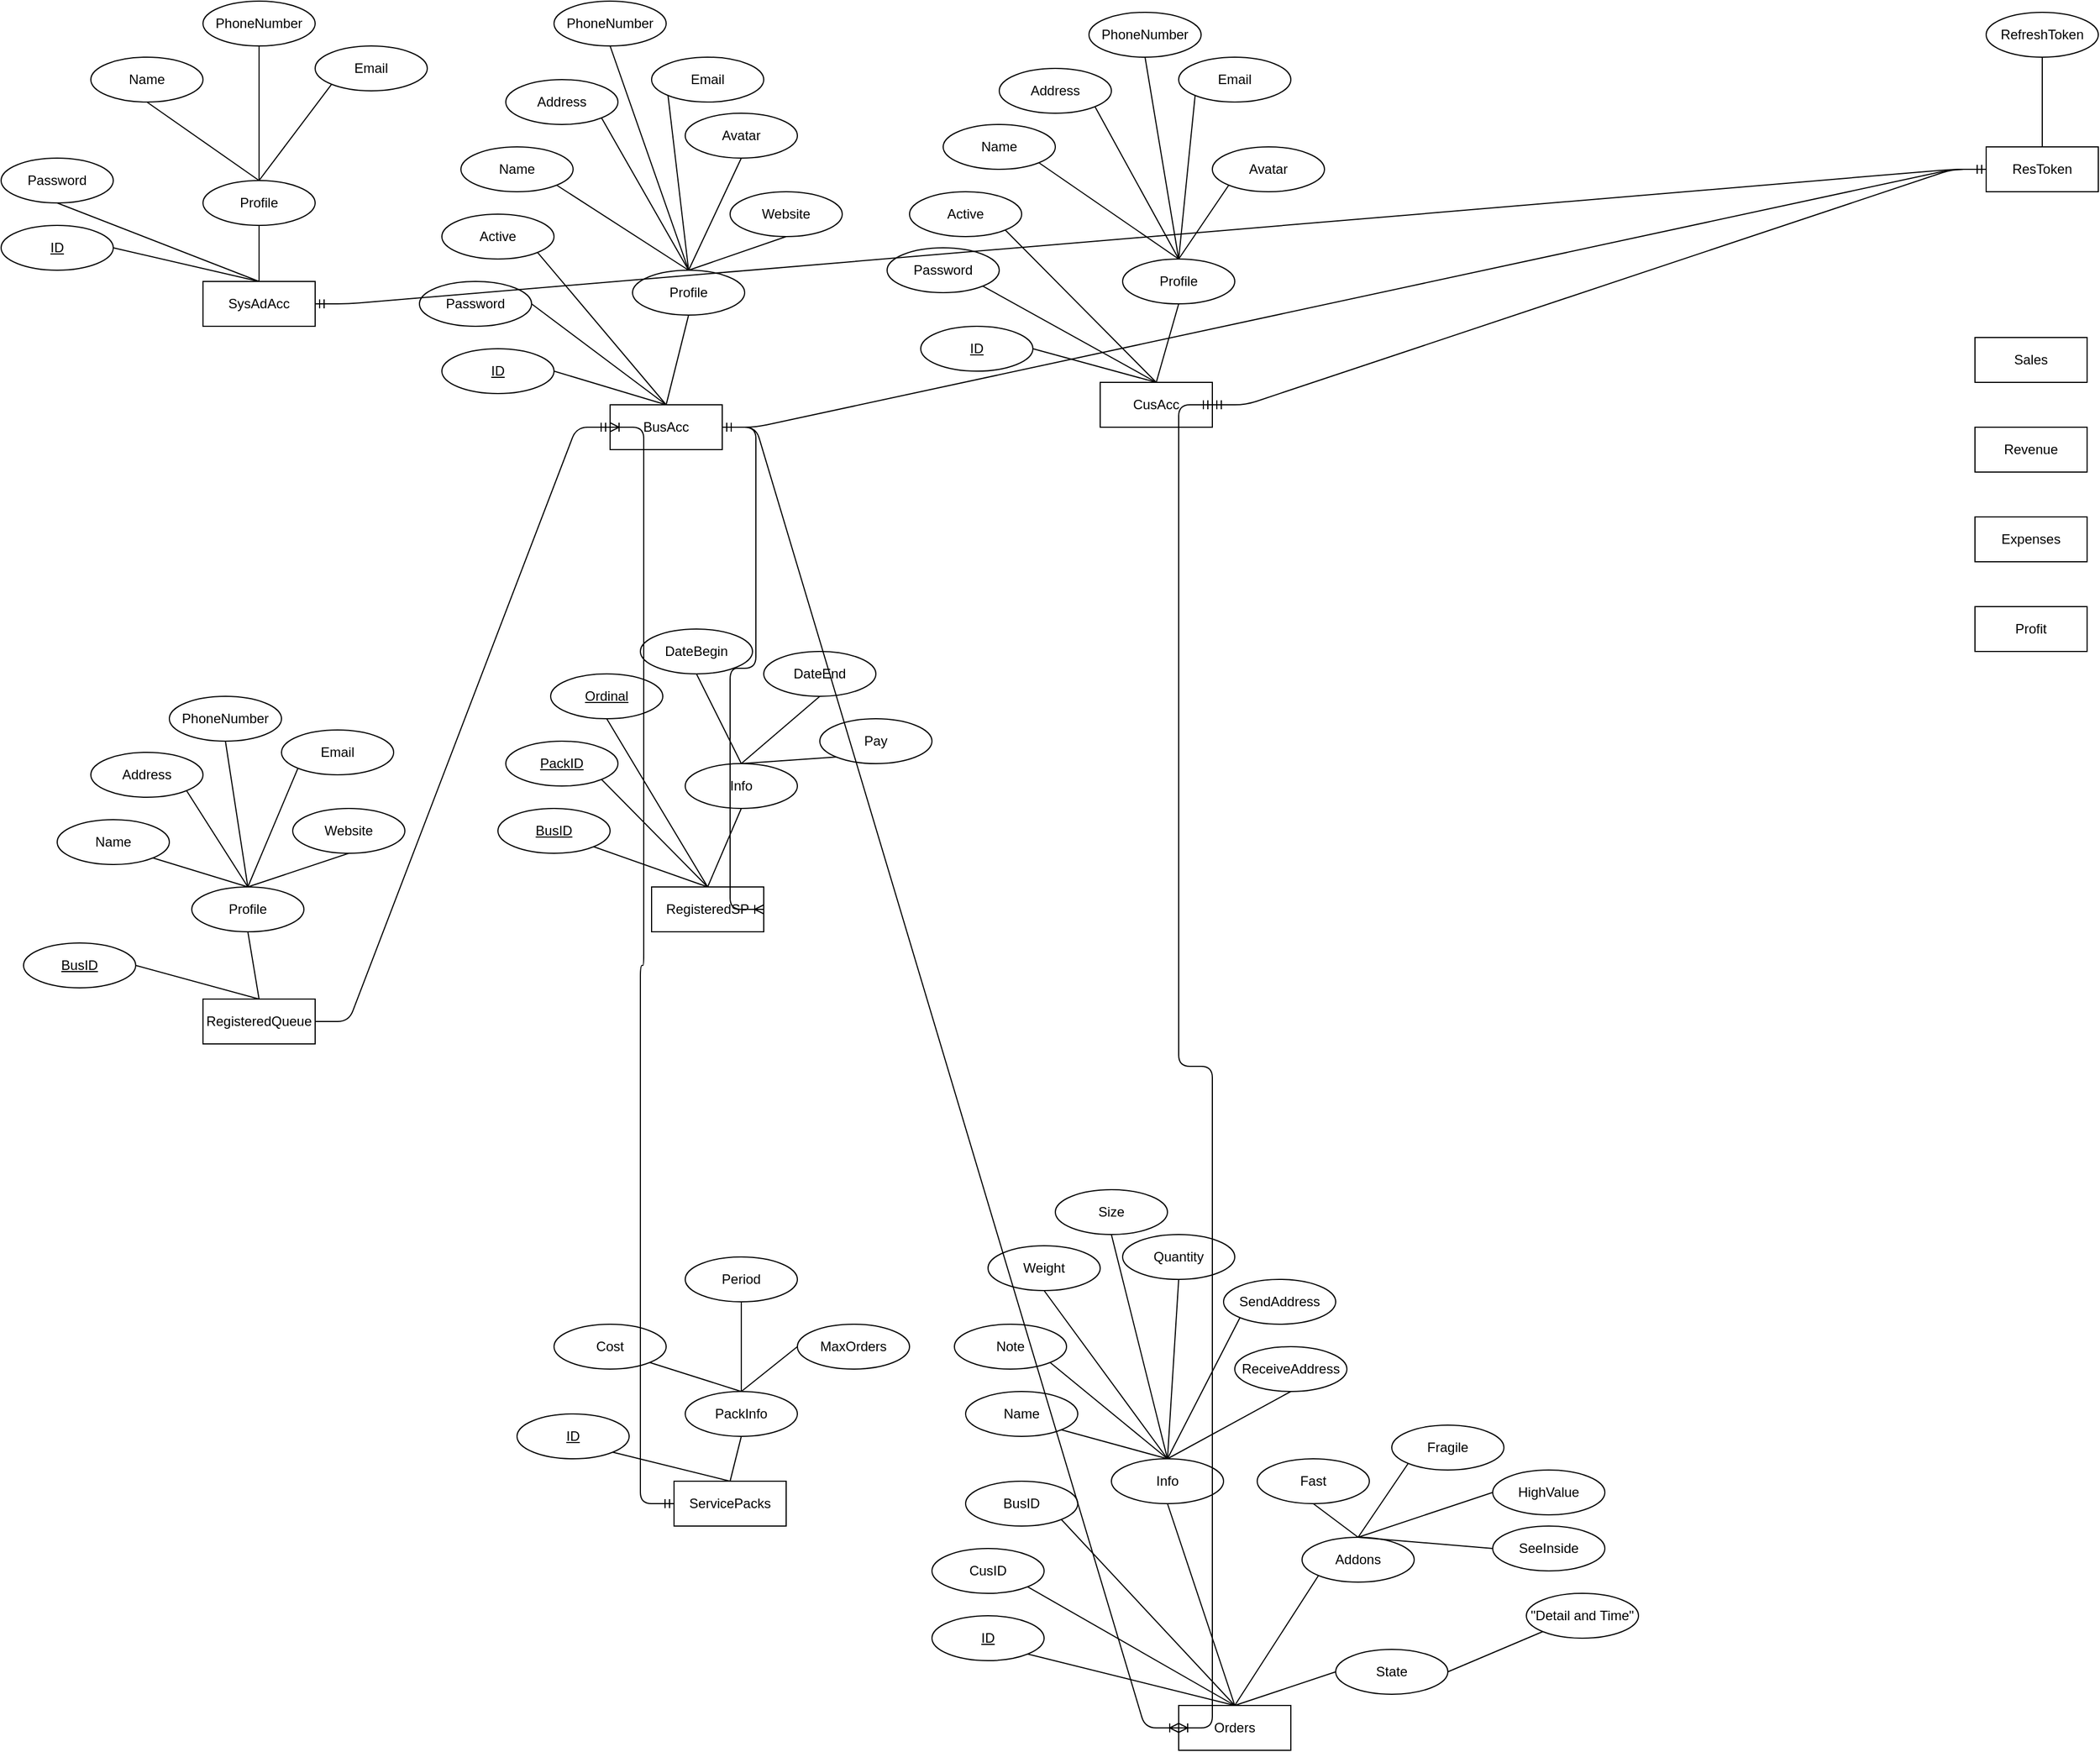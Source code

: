 <mxfile version="14.5.3" type="github">
  <diagram id="R2lEEEUBdFMjLlhIrx00" name="Page-1">
    <mxGraphModel dx="868" dy="462" grid="1" gridSize="10" guides="1" tooltips="1" connect="1" arrows="1" fold="1" page="1" pageScale="1" pageWidth="1920" pageHeight="1200" background="none" math="0" shadow="0" extFonts="Permanent Marker^https://fonts.googleapis.com/css?family=Permanent+Marker">
      <root>
        <mxCell id="0" />
        <mxCell id="1" parent="0" />
        <mxCell id="k6KYrHeAKpyfFp28Gv0Z-1" value="SysAdAcc" style="whiteSpace=wrap;html=1;align=center;" vertex="1" parent="1">
          <mxGeometry x="190" y="260" width="100" height="40" as="geometry" />
        </mxCell>
        <mxCell id="k6KYrHeAKpyfFp28Gv0Z-2" value="CusAcc" style="whiteSpace=wrap;html=1;align=center;" vertex="1" parent="1">
          <mxGeometry x="990" y="350" width="100" height="40" as="geometry" />
        </mxCell>
        <mxCell id="k6KYrHeAKpyfFp28Gv0Z-3" value="BusAcc" style="whiteSpace=wrap;html=1;align=center;" vertex="1" parent="1">
          <mxGeometry x="553" y="370" width="100" height="40" as="geometry" />
        </mxCell>
        <mxCell id="k6KYrHeAKpyfFp28Gv0Z-4" value="ResToken" style="whiteSpace=wrap;html=1;align=center;" vertex="1" parent="1">
          <mxGeometry x="1780" y="140" width="100" height="40" as="geometry" />
        </mxCell>
        <mxCell id="k6KYrHeAKpyfFp28Gv0Z-11" value="RegisteredQueue" style="whiteSpace=wrap;html=1;align=center;" vertex="1" parent="1">
          <mxGeometry x="190" y="900" width="100" height="40" as="geometry" />
        </mxCell>
        <mxCell id="k6KYrHeAKpyfFp28Gv0Z-12" value="ServicePacks" style="whiteSpace=wrap;html=1;align=center;" vertex="1" parent="1">
          <mxGeometry x="610" y="1330" width="100" height="40" as="geometry" />
        </mxCell>
        <mxCell id="k6KYrHeAKpyfFp28Gv0Z-13" value="Orders" style="whiteSpace=wrap;html=1;align=center;" vertex="1" parent="1">
          <mxGeometry x="1060" y="1530" width="100" height="40" as="geometry" />
        </mxCell>
        <mxCell id="k6KYrHeAKpyfFp28Gv0Z-14" value="RegisteredSP" style="whiteSpace=wrap;html=1;align=center;" vertex="1" parent="1">
          <mxGeometry x="590" y="800" width="100" height="40" as="geometry" />
        </mxCell>
        <mxCell id="k6KYrHeAKpyfFp28Gv0Z-15" value="Revenue" style="whiteSpace=wrap;html=1;align=center;" vertex="1" parent="1">
          <mxGeometry x="1770" y="390" width="100" height="40" as="geometry" />
        </mxCell>
        <mxCell id="k6KYrHeAKpyfFp28Gv0Z-16" value="Sales" style="whiteSpace=wrap;html=1;align=center;" vertex="1" parent="1">
          <mxGeometry x="1770" y="310" width="100" height="40" as="geometry" />
        </mxCell>
        <mxCell id="k6KYrHeAKpyfFp28Gv0Z-17" value="Expenses" style="whiteSpace=wrap;html=1;align=center;" vertex="1" parent="1">
          <mxGeometry x="1770" y="470" width="100" height="40" as="geometry" />
        </mxCell>
        <mxCell id="k6KYrHeAKpyfFp28Gv0Z-18" value="Profit" style="whiteSpace=wrap;html=1;align=center;" vertex="1" parent="1">
          <mxGeometry x="1770" y="550" width="100" height="40" as="geometry" />
        </mxCell>
        <mxCell id="k6KYrHeAKpyfFp28Gv0Z-19" value="Password" style="ellipse;whiteSpace=wrap;html=1;align=center;" vertex="1" parent="1">
          <mxGeometry x="10" y="150" width="100" height="40" as="geometry" />
        </mxCell>
        <mxCell id="k6KYrHeAKpyfFp28Gv0Z-21" value="" style="endArrow=none;html=1;rounded=0;exitX=0.5;exitY=1;exitDx=0;exitDy=0;entryX=0.5;entryY=0;entryDx=0;entryDy=0;" edge="1" parent="1" source="k6KYrHeAKpyfFp28Gv0Z-19" target="k6KYrHeAKpyfFp28Gv0Z-1">
          <mxGeometry relative="1" as="geometry">
            <mxPoint x="190" y="190" as="sourcePoint" />
            <mxPoint x="350" y="190" as="targetPoint" />
          </mxGeometry>
        </mxCell>
        <mxCell id="k6KYrHeAKpyfFp28Gv0Z-22" value="Profile" style="ellipse;whiteSpace=wrap;html=1;align=center;" vertex="1" parent="1">
          <mxGeometry x="190" y="170" width="100" height="40" as="geometry" />
        </mxCell>
        <mxCell id="k6KYrHeAKpyfFp28Gv0Z-23" value="ID" style="ellipse;whiteSpace=wrap;html=1;align=center;fontStyle=4;" vertex="1" parent="1">
          <mxGeometry x="10" y="210" width="100" height="40" as="geometry" />
        </mxCell>
        <mxCell id="k6KYrHeAKpyfFp28Gv0Z-24" value="" style="endArrow=none;html=1;rounded=0;exitX=1;exitY=0.5;exitDx=0;exitDy=0;entryX=0.5;entryY=0;entryDx=0;entryDy=0;" edge="1" parent="1" source="k6KYrHeAKpyfFp28Gv0Z-23" target="k6KYrHeAKpyfFp28Gv0Z-1">
          <mxGeometry relative="1" as="geometry">
            <mxPoint x="370" y="290" as="sourcePoint" />
            <mxPoint x="530" y="290" as="targetPoint" />
          </mxGeometry>
        </mxCell>
        <mxCell id="k6KYrHeAKpyfFp28Gv0Z-25" value="" style="endArrow=none;html=1;rounded=0;exitX=0.5;exitY=1;exitDx=0;exitDy=0;entryX=0.5;entryY=0;entryDx=0;entryDy=0;" edge="1" parent="1" source="k6KYrHeAKpyfFp28Gv0Z-22" target="k6KYrHeAKpyfFp28Gv0Z-1">
          <mxGeometry relative="1" as="geometry">
            <mxPoint x="370" y="290" as="sourcePoint" />
            <mxPoint x="530" y="290" as="targetPoint" />
          </mxGeometry>
        </mxCell>
        <mxCell id="k6KYrHeAKpyfFp28Gv0Z-26" value="Name" style="ellipse;whiteSpace=wrap;html=1;align=center;" vertex="1" parent="1">
          <mxGeometry x="90" y="60" width="100" height="40" as="geometry" />
        </mxCell>
        <mxCell id="k6KYrHeAKpyfFp28Gv0Z-34" value="PhoneNumber" style="ellipse;whiteSpace=wrap;html=1;align=center;" vertex="1" parent="1">
          <mxGeometry x="190" y="10" width="100" height="40" as="geometry" />
        </mxCell>
        <mxCell id="k6KYrHeAKpyfFp28Gv0Z-35" value="Email" style="ellipse;whiteSpace=wrap;html=1;align=center;" vertex="1" parent="1">
          <mxGeometry x="290" y="50" width="100" height="40" as="geometry" />
        </mxCell>
        <mxCell id="k6KYrHeAKpyfFp28Gv0Z-37" value="" style="endArrow=none;html=1;rounded=0;exitX=0.5;exitY=1;exitDx=0;exitDy=0;entryX=0.5;entryY=0;entryDx=0;entryDy=0;" edge="1" parent="1" source="k6KYrHeAKpyfFp28Gv0Z-26" target="k6KYrHeAKpyfFp28Gv0Z-22">
          <mxGeometry relative="1" as="geometry">
            <mxPoint x="370" y="30" as="sourcePoint" />
            <mxPoint x="530" y="30" as="targetPoint" />
          </mxGeometry>
        </mxCell>
        <mxCell id="k6KYrHeAKpyfFp28Gv0Z-39" value="" style="endArrow=none;html=1;rounded=0;exitX=0.5;exitY=1;exitDx=0;exitDy=0;entryX=0.5;entryY=0;entryDx=0;entryDy=0;" edge="1" parent="1" source="k6KYrHeAKpyfFp28Gv0Z-34" target="k6KYrHeAKpyfFp28Gv0Z-22">
          <mxGeometry relative="1" as="geometry">
            <mxPoint x="370" y="30" as="sourcePoint" />
            <mxPoint x="530" y="30" as="targetPoint" />
          </mxGeometry>
        </mxCell>
        <mxCell id="k6KYrHeAKpyfFp28Gv0Z-40" value="" style="endArrow=none;html=1;rounded=0;exitX=0;exitY=1;exitDx=0;exitDy=0;entryX=0.5;entryY=0;entryDx=0;entryDy=0;" edge="1" parent="1" source="k6KYrHeAKpyfFp28Gv0Z-35" target="k6KYrHeAKpyfFp28Gv0Z-22">
          <mxGeometry relative="1" as="geometry">
            <mxPoint x="370" y="30" as="sourcePoint" />
            <mxPoint x="530" y="30" as="targetPoint" />
          </mxGeometry>
        </mxCell>
        <mxCell id="k6KYrHeAKpyfFp28Gv0Z-44" value="Password" style="ellipse;whiteSpace=wrap;html=1;align=center;" vertex="1" parent="1">
          <mxGeometry x="383" y="260" width="100" height="40" as="geometry" />
        </mxCell>
        <mxCell id="k6KYrHeAKpyfFp28Gv0Z-45" value="ID" style="ellipse;whiteSpace=wrap;html=1;align=center;fontStyle=4;" vertex="1" parent="1">
          <mxGeometry x="403" y="320" width="100" height="40" as="geometry" />
        </mxCell>
        <mxCell id="k6KYrHeAKpyfFp28Gv0Z-46" value="Active" style="ellipse;whiteSpace=wrap;html=1;align=center;" vertex="1" parent="1">
          <mxGeometry x="403" y="200" width="100" height="40" as="geometry" />
        </mxCell>
        <mxCell id="k6KYrHeAKpyfFp28Gv0Z-47" value="Profile" style="ellipse;whiteSpace=wrap;html=1;align=center;" vertex="1" parent="1">
          <mxGeometry x="573" y="250" width="100" height="40" as="geometry" />
        </mxCell>
        <mxCell id="k6KYrHeAKpyfFp28Gv0Z-48" value="" style="endArrow=none;html=1;rounded=0;exitX=1;exitY=0.5;exitDx=0;exitDy=0;entryX=0.5;entryY=0;entryDx=0;entryDy=0;" edge="1" parent="1" source="k6KYrHeAKpyfFp28Gv0Z-45" target="k6KYrHeAKpyfFp28Gv0Z-3">
          <mxGeometry relative="1" as="geometry">
            <mxPoint x="413" y="240" as="sourcePoint" />
            <mxPoint x="573" y="240" as="targetPoint" />
          </mxGeometry>
        </mxCell>
        <mxCell id="k6KYrHeAKpyfFp28Gv0Z-49" value="" style="endArrow=none;html=1;rounded=0;exitX=1;exitY=0.5;exitDx=0;exitDy=0;entryX=0.5;entryY=0;entryDx=0;entryDy=0;" edge="1" parent="1" source="k6KYrHeAKpyfFp28Gv0Z-44" target="k6KYrHeAKpyfFp28Gv0Z-3">
          <mxGeometry relative="1" as="geometry">
            <mxPoint x="413" y="240" as="sourcePoint" />
            <mxPoint x="573" y="240" as="targetPoint" />
          </mxGeometry>
        </mxCell>
        <mxCell id="k6KYrHeAKpyfFp28Gv0Z-50" value="" style="endArrow=none;html=1;rounded=0;exitX=1;exitY=1;exitDx=0;exitDy=0;entryX=0.5;entryY=0;entryDx=0;entryDy=0;" edge="1" parent="1" source="k6KYrHeAKpyfFp28Gv0Z-46" target="k6KYrHeAKpyfFp28Gv0Z-3">
          <mxGeometry relative="1" as="geometry">
            <mxPoint x="413" y="240" as="sourcePoint" />
            <mxPoint x="573" y="240" as="targetPoint" />
          </mxGeometry>
        </mxCell>
        <mxCell id="k6KYrHeAKpyfFp28Gv0Z-51" value="" style="endArrow=none;html=1;rounded=0;entryX=0.5;entryY=1;entryDx=0;entryDy=0;exitX=0.5;exitY=0;exitDx=0;exitDy=0;" edge="1" parent="1" source="k6KYrHeAKpyfFp28Gv0Z-3" target="k6KYrHeAKpyfFp28Gv0Z-47">
          <mxGeometry relative="1" as="geometry">
            <mxPoint x="413" y="240" as="sourcePoint" />
            <mxPoint x="573" y="240" as="targetPoint" />
          </mxGeometry>
        </mxCell>
        <mxCell id="k6KYrHeAKpyfFp28Gv0Z-52" value="Name" style="ellipse;whiteSpace=wrap;html=1;align=center;" vertex="1" parent="1">
          <mxGeometry x="420" y="140" width="100" height="40" as="geometry" />
        </mxCell>
        <mxCell id="k6KYrHeAKpyfFp28Gv0Z-54" value="Address" style="ellipse;whiteSpace=wrap;html=1;align=center;" vertex="1" parent="1">
          <mxGeometry x="460" y="80" width="100" height="40" as="geometry" />
        </mxCell>
        <mxCell id="k6KYrHeAKpyfFp28Gv0Z-55" value="PhoneNumber" style="ellipse;whiteSpace=wrap;html=1;align=center;" vertex="1" parent="1">
          <mxGeometry x="503" y="10" width="100" height="40" as="geometry" />
        </mxCell>
        <mxCell id="k6KYrHeAKpyfFp28Gv0Z-56" value="Email" style="ellipse;whiteSpace=wrap;html=1;align=center;" vertex="1" parent="1">
          <mxGeometry x="590" y="60" width="100" height="40" as="geometry" />
        </mxCell>
        <mxCell id="k6KYrHeAKpyfFp28Gv0Z-57" value="Avatar" style="ellipse;whiteSpace=wrap;html=1;align=center;" vertex="1" parent="1">
          <mxGeometry x="620" y="110" width="100" height="40" as="geometry" />
        </mxCell>
        <mxCell id="k6KYrHeAKpyfFp28Gv0Z-58" value="" style="endArrow=none;html=1;rounded=0;exitX=1;exitY=1;exitDx=0;exitDy=0;entryX=0.5;entryY=0;entryDx=0;entryDy=0;" edge="1" parent="1" source="k6KYrHeAKpyfFp28Gv0Z-52" target="k6KYrHeAKpyfFp28Gv0Z-47">
          <mxGeometry relative="1" as="geometry">
            <mxPoint x="363" y="190" as="sourcePoint" />
            <mxPoint x="523" y="190" as="targetPoint" />
          </mxGeometry>
        </mxCell>
        <mxCell id="k6KYrHeAKpyfFp28Gv0Z-59" value="" style="endArrow=none;html=1;rounded=0;entryX=1;entryY=1;entryDx=0;entryDy=0;exitX=0.5;exitY=0;exitDx=0;exitDy=0;" edge="1" parent="1" source="k6KYrHeAKpyfFp28Gv0Z-47" target="k6KYrHeAKpyfFp28Gv0Z-54">
          <mxGeometry relative="1" as="geometry">
            <mxPoint x="363" y="190" as="sourcePoint" />
            <mxPoint x="523" y="190" as="targetPoint" />
          </mxGeometry>
        </mxCell>
        <mxCell id="k6KYrHeAKpyfFp28Gv0Z-60" value="" style="endArrow=none;html=1;rounded=0;exitX=0.5;exitY=1;exitDx=0;exitDy=0;entryX=0.5;entryY=0;entryDx=0;entryDy=0;" edge="1" parent="1" source="k6KYrHeAKpyfFp28Gv0Z-55" target="k6KYrHeAKpyfFp28Gv0Z-47">
          <mxGeometry relative="1" as="geometry">
            <mxPoint x="363" y="190" as="sourcePoint" />
            <mxPoint x="523" y="190" as="targetPoint" />
          </mxGeometry>
        </mxCell>
        <mxCell id="k6KYrHeAKpyfFp28Gv0Z-61" value="" style="endArrow=none;html=1;rounded=0;exitX=0;exitY=1;exitDx=0;exitDy=0;entryX=0.5;entryY=0;entryDx=0;entryDy=0;" edge="1" parent="1" source="k6KYrHeAKpyfFp28Gv0Z-56" target="k6KYrHeAKpyfFp28Gv0Z-47">
          <mxGeometry relative="1" as="geometry">
            <mxPoint x="363" y="190" as="sourcePoint" />
            <mxPoint x="523" y="190" as="targetPoint" />
          </mxGeometry>
        </mxCell>
        <mxCell id="k6KYrHeAKpyfFp28Gv0Z-62" value="" style="endArrow=none;html=1;rounded=0;entryX=0.5;entryY=1;entryDx=0;entryDy=0;exitX=0.5;exitY=0;exitDx=0;exitDy=0;" edge="1" parent="1" source="k6KYrHeAKpyfFp28Gv0Z-47" target="k6KYrHeAKpyfFp28Gv0Z-57">
          <mxGeometry relative="1" as="geometry">
            <mxPoint x="363" y="190" as="sourcePoint" />
            <mxPoint x="523" y="190" as="targetPoint" />
          </mxGeometry>
        </mxCell>
        <mxCell id="k6KYrHeAKpyfFp28Gv0Z-63" value="Password" style="ellipse;whiteSpace=wrap;html=1;align=center;" vertex="1" parent="1">
          <mxGeometry x="800" y="230" width="100" height="40" as="geometry" />
        </mxCell>
        <mxCell id="k6KYrHeAKpyfFp28Gv0Z-64" value="ID" style="ellipse;whiteSpace=wrap;html=1;align=center;fontStyle=4;" vertex="1" parent="1">
          <mxGeometry x="830" y="300" width="100" height="40" as="geometry" />
        </mxCell>
        <mxCell id="k6KYrHeAKpyfFp28Gv0Z-65" value="" style="endArrow=none;html=1;rounded=0;exitX=1;exitY=0.5;exitDx=0;exitDy=0;entryX=0.5;entryY=0;entryDx=0;entryDy=0;" edge="1" parent="1" source="k6KYrHeAKpyfFp28Gv0Z-64" target="k6KYrHeAKpyfFp28Gv0Z-2">
          <mxGeometry relative="1" as="geometry">
            <mxPoint x="820" y="180" as="sourcePoint" />
            <mxPoint x="980" y="180" as="targetPoint" />
          </mxGeometry>
        </mxCell>
        <mxCell id="k6KYrHeAKpyfFp28Gv0Z-66" value="" style="endArrow=none;html=1;rounded=0;exitX=1;exitY=1;exitDx=0;exitDy=0;entryX=0.5;entryY=0;entryDx=0;entryDy=0;" edge="1" parent="1" source="k6KYrHeAKpyfFp28Gv0Z-63" target="k6KYrHeAKpyfFp28Gv0Z-2">
          <mxGeometry relative="1" as="geometry">
            <mxPoint x="820" y="180" as="sourcePoint" />
            <mxPoint x="1010" y="220" as="targetPoint" />
          </mxGeometry>
        </mxCell>
        <mxCell id="k6KYrHeAKpyfFp28Gv0Z-67" value="Active" style="ellipse;whiteSpace=wrap;html=1;align=center;" vertex="1" parent="1">
          <mxGeometry x="820" y="180" width="100" height="40" as="geometry" />
        </mxCell>
        <mxCell id="k6KYrHeAKpyfFp28Gv0Z-68" value="Profile" style="ellipse;whiteSpace=wrap;html=1;align=center;" vertex="1" parent="1">
          <mxGeometry x="1010" y="240" width="100" height="40" as="geometry" />
        </mxCell>
        <mxCell id="k6KYrHeAKpyfFp28Gv0Z-69" value="" style="endArrow=none;html=1;rounded=0;entryX=0.5;entryY=1;entryDx=0;entryDy=0;exitX=0.5;exitY=0;exitDx=0;exitDy=0;" edge="1" parent="1" source="k6KYrHeAKpyfFp28Gv0Z-2" target="k6KYrHeAKpyfFp28Gv0Z-68">
          <mxGeometry relative="1" as="geometry">
            <mxPoint x="820" y="180" as="sourcePoint" />
            <mxPoint x="980" y="180" as="targetPoint" />
          </mxGeometry>
        </mxCell>
        <mxCell id="k6KYrHeAKpyfFp28Gv0Z-70" value="Name" style="ellipse;whiteSpace=wrap;html=1;align=center;" vertex="1" parent="1">
          <mxGeometry x="850" y="120" width="100" height="40" as="geometry" />
        </mxCell>
        <mxCell id="k6KYrHeAKpyfFp28Gv0Z-71" value="Address" style="ellipse;whiteSpace=wrap;html=1;align=center;" vertex="1" parent="1">
          <mxGeometry x="900" y="70" width="100" height="40" as="geometry" />
        </mxCell>
        <mxCell id="k6KYrHeAKpyfFp28Gv0Z-72" value="PhoneNumber" style="ellipse;whiteSpace=wrap;html=1;align=center;" vertex="1" parent="1">
          <mxGeometry x="980" y="20" width="100" height="40" as="geometry" />
        </mxCell>
        <mxCell id="k6KYrHeAKpyfFp28Gv0Z-73" value="Email" style="ellipse;whiteSpace=wrap;html=1;align=center;" vertex="1" parent="1">
          <mxGeometry x="1060" y="60" width="100" height="40" as="geometry" />
        </mxCell>
        <mxCell id="k6KYrHeAKpyfFp28Gv0Z-74" value="Avatar" style="ellipse;whiteSpace=wrap;html=1;align=center;" vertex="1" parent="1">
          <mxGeometry x="1090" y="140" width="100" height="40" as="geometry" />
        </mxCell>
        <mxCell id="k6KYrHeAKpyfFp28Gv0Z-75" value="" style="endArrow=none;html=1;rounded=0;exitX=1;exitY=1;exitDx=0;exitDy=0;entryX=0.5;entryY=0;entryDx=0;entryDy=0;" edge="1" parent="1" source="k6KYrHeAKpyfFp28Gv0Z-70" target="k6KYrHeAKpyfFp28Gv0Z-68">
          <mxGeometry relative="1" as="geometry">
            <mxPoint x="850" y="180" as="sourcePoint" />
            <mxPoint x="1010" y="180" as="targetPoint" />
          </mxGeometry>
        </mxCell>
        <mxCell id="k6KYrHeAKpyfFp28Gv0Z-76" value="" style="endArrow=none;html=1;rounded=0;exitX=1;exitY=1;exitDx=0;exitDy=0;entryX=0.5;entryY=0;entryDx=0;entryDy=0;" edge="1" parent="1" source="k6KYrHeAKpyfFp28Gv0Z-71" target="k6KYrHeAKpyfFp28Gv0Z-68">
          <mxGeometry relative="1" as="geometry">
            <mxPoint x="850" y="180" as="sourcePoint" />
            <mxPoint x="1010" y="180" as="targetPoint" />
          </mxGeometry>
        </mxCell>
        <mxCell id="k6KYrHeAKpyfFp28Gv0Z-77" value="" style="endArrow=none;html=1;rounded=0;exitX=0.5;exitY=1;exitDx=0;exitDy=0;entryX=0.5;entryY=0;entryDx=0;entryDy=0;" edge="1" parent="1" source="k6KYrHeAKpyfFp28Gv0Z-72" target="k6KYrHeAKpyfFp28Gv0Z-68">
          <mxGeometry relative="1" as="geometry">
            <mxPoint x="850" y="180" as="sourcePoint" />
            <mxPoint x="1010" y="180" as="targetPoint" />
          </mxGeometry>
        </mxCell>
        <mxCell id="k6KYrHeAKpyfFp28Gv0Z-78" value="" style="endArrow=none;html=1;rounded=0;entryX=0;entryY=1;entryDx=0;entryDy=0;exitX=0.5;exitY=0;exitDx=0;exitDy=0;" edge="1" parent="1" source="k6KYrHeAKpyfFp28Gv0Z-68" target="k6KYrHeAKpyfFp28Gv0Z-73">
          <mxGeometry relative="1" as="geometry">
            <mxPoint x="850" y="180" as="sourcePoint" />
            <mxPoint x="1010" y="180" as="targetPoint" />
          </mxGeometry>
        </mxCell>
        <mxCell id="k6KYrHeAKpyfFp28Gv0Z-79" value="" style="endArrow=none;html=1;rounded=0;entryX=0;entryY=1;entryDx=0;entryDy=0;exitX=0.5;exitY=0;exitDx=0;exitDy=0;" edge="1" parent="1" source="k6KYrHeAKpyfFp28Gv0Z-68" target="k6KYrHeAKpyfFp28Gv0Z-74">
          <mxGeometry relative="1" as="geometry">
            <mxPoint x="850" y="180" as="sourcePoint" />
            <mxPoint x="1010" y="180" as="targetPoint" />
          </mxGeometry>
        </mxCell>
        <mxCell id="k6KYrHeAKpyfFp28Gv0Z-80" value="RefreshToken" style="ellipse;whiteSpace=wrap;html=1;align=center;" vertex="1" parent="1">
          <mxGeometry x="1780" y="20" width="100" height="40" as="geometry" />
        </mxCell>
        <mxCell id="k6KYrHeAKpyfFp28Gv0Z-81" value="" style="endArrow=none;html=1;rounded=0;exitX=0.5;exitY=0;exitDx=0;exitDy=0;entryX=0.5;entryY=1;entryDx=0;entryDy=0;" edge="1" parent="1" source="k6KYrHeAKpyfFp28Gv0Z-4" target="k6KYrHeAKpyfFp28Gv0Z-80">
          <mxGeometry relative="1" as="geometry">
            <mxPoint x="1360" y="-30" as="sourcePoint" />
            <mxPoint x="1520" y="-30" as="targetPoint" />
          </mxGeometry>
        </mxCell>
        <mxCell id="k6KYrHeAKpyfFp28Gv0Z-82" value="" style="endArrow=none;html=1;rounded=0;exitX=1;exitY=1;exitDx=0;exitDy=0;entryX=0.5;entryY=0;entryDx=0;entryDy=0;" edge="1" parent="1" source="k6KYrHeAKpyfFp28Gv0Z-67" target="k6KYrHeAKpyfFp28Gv0Z-2">
          <mxGeometry relative="1" as="geometry">
            <mxPoint x="830" y="170" as="sourcePoint" />
            <mxPoint x="990" y="170" as="targetPoint" />
          </mxGeometry>
        </mxCell>
        <mxCell id="k6KYrHeAKpyfFp28Gv0Z-83" value="Website" style="ellipse;whiteSpace=wrap;html=1;align=center;" vertex="1" parent="1">
          <mxGeometry x="660" y="180" width="100" height="40" as="geometry" />
        </mxCell>
        <mxCell id="k6KYrHeAKpyfFp28Gv0Z-84" value="" style="endArrow=none;html=1;rounded=0;exitX=0.5;exitY=1;exitDx=0;exitDy=0;entryX=0.5;entryY=0;entryDx=0;entryDy=0;" edge="1" parent="1" source="k6KYrHeAKpyfFp28Gv0Z-83" target="k6KYrHeAKpyfFp28Gv0Z-47">
          <mxGeometry relative="1" as="geometry">
            <mxPoint x="580" y="300" as="sourcePoint" />
            <mxPoint x="740" y="300" as="targetPoint" />
          </mxGeometry>
        </mxCell>
        <mxCell id="k6KYrHeAKpyfFp28Gv0Z-85" value="Profile" style="ellipse;whiteSpace=wrap;html=1;align=center;" vertex="1" parent="1">
          <mxGeometry x="180" y="800" width="100" height="40" as="geometry" />
        </mxCell>
        <mxCell id="k6KYrHeAKpyfFp28Gv0Z-86" value="BusID" style="ellipse;whiteSpace=wrap;html=1;align=center;fontStyle=4;" vertex="1" parent="1">
          <mxGeometry x="30" y="850" width="100" height="40" as="geometry" />
        </mxCell>
        <mxCell id="k6KYrHeAKpyfFp28Gv0Z-87" value="Name" style="ellipse;whiteSpace=wrap;html=1;align=center;" vertex="1" parent="1">
          <mxGeometry x="60" y="740" width="100" height="40" as="geometry" />
        </mxCell>
        <mxCell id="k6KYrHeAKpyfFp28Gv0Z-88" value="Address" style="ellipse;whiteSpace=wrap;html=1;align=center;" vertex="1" parent="1">
          <mxGeometry x="90" y="680" width="100" height="40" as="geometry" />
        </mxCell>
        <mxCell id="k6KYrHeAKpyfFp28Gv0Z-89" value="PhoneNumber" style="ellipse;whiteSpace=wrap;html=1;align=center;" vertex="1" parent="1">
          <mxGeometry x="160" y="630" width="100" height="40" as="geometry" />
        </mxCell>
        <mxCell id="k6KYrHeAKpyfFp28Gv0Z-90" value="Email" style="ellipse;whiteSpace=wrap;html=1;align=center;" vertex="1" parent="1">
          <mxGeometry x="260" y="660" width="100" height="40" as="geometry" />
        </mxCell>
        <mxCell id="k6KYrHeAKpyfFp28Gv0Z-91" value="Website" style="ellipse;whiteSpace=wrap;html=1;align=center;" vertex="1" parent="1">
          <mxGeometry x="270" y="730" width="100" height="40" as="geometry" />
        </mxCell>
        <mxCell id="k6KYrHeAKpyfFp28Gv0Z-92" value="" style="endArrow=none;html=1;rounded=0;exitX=1;exitY=0.5;exitDx=0;exitDy=0;entryX=0.5;entryY=0;entryDx=0;entryDy=0;" edge="1" parent="1" source="k6KYrHeAKpyfFp28Gv0Z-86" target="k6KYrHeAKpyfFp28Gv0Z-11">
          <mxGeometry relative="1" as="geometry">
            <mxPoint x="250" y="870" as="sourcePoint" />
            <mxPoint x="410" y="870" as="targetPoint" />
          </mxGeometry>
        </mxCell>
        <mxCell id="k6KYrHeAKpyfFp28Gv0Z-93" value="" style="endArrow=none;html=1;rounded=0;exitX=0.5;exitY=1;exitDx=0;exitDy=0;entryX=0.5;entryY=0;entryDx=0;entryDy=0;" edge="1" parent="1" source="k6KYrHeAKpyfFp28Gv0Z-85" target="k6KYrHeAKpyfFp28Gv0Z-11">
          <mxGeometry relative="1" as="geometry">
            <mxPoint x="250" y="870" as="sourcePoint" />
            <mxPoint x="410" y="870" as="targetPoint" />
          </mxGeometry>
        </mxCell>
        <mxCell id="k6KYrHeAKpyfFp28Gv0Z-94" value="" style="endArrow=none;html=1;rounded=0;exitX=1;exitY=1;exitDx=0;exitDy=0;entryX=0.5;entryY=0;entryDx=0;entryDy=0;" edge="1" parent="1" source="k6KYrHeAKpyfFp28Gv0Z-87" target="k6KYrHeAKpyfFp28Gv0Z-85">
          <mxGeometry relative="1" as="geometry">
            <mxPoint x="250" y="870" as="sourcePoint" />
            <mxPoint x="220" y="760" as="targetPoint" />
          </mxGeometry>
        </mxCell>
        <mxCell id="k6KYrHeAKpyfFp28Gv0Z-95" value="" style="endArrow=none;html=1;rounded=0;exitX=1;exitY=1;exitDx=0;exitDy=0;entryX=0.5;entryY=0;entryDx=0;entryDy=0;" edge="1" parent="1" source="k6KYrHeAKpyfFp28Gv0Z-88" target="k6KYrHeAKpyfFp28Gv0Z-85">
          <mxGeometry relative="1" as="geometry">
            <mxPoint x="250" y="870" as="sourcePoint" />
            <mxPoint x="410" y="870" as="targetPoint" />
          </mxGeometry>
        </mxCell>
        <mxCell id="k6KYrHeAKpyfFp28Gv0Z-96" value="" style="endArrow=none;html=1;rounded=0;exitX=0.5;exitY=1;exitDx=0;exitDy=0;entryX=0.5;entryY=0;entryDx=0;entryDy=0;" edge="1" parent="1" source="k6KYrHeAKpyfFp28Gv0Z-89" target="k6KYrHeAKpyfFp28Gv0Z-85">
          <mxGeometry relative="1" as="geometry">
            <mxPoint x="250" y="870" as="sourcePoint" />
            <mxPoint x="410" y="870" as="targetPoint" />
          </mxGeometry>
        </mxCell>
        <mxCell id="k6KYrHeAKpyfFp28Gv0Z-97" value="" style="endArrow=none;html=1;rounded=0;exitX=0;exitY=1;exitDx=0;exitDy=0;entryX=0.5;entryY=0;entryDx=0;entryDy=0;" edge="1" parent="1" source="k6KYrHeAKpyfFp28Gv0Z-90" target="k6KYrHeAKpyfFp28Gv0Z-85">
          <mxGeometry relative="1" as="geometry">
            <mxPoint x="250" y="870" as="sourcePoint" />
            <mxPoint x="410" y="870" as="targetPoint" />
          </mxGeometry>
        </mxCell>
        <mxCell id="k6KYrHeAKpyfFp28Gv0Z-99" value="" style="endArrow=none;html=1;rounded=0;exitX=0.5;exitY=1;exitDx=0;exitDy=0;entryX=0.5;entryY=0;entryDx=0;entryDy=0;" edge="1" parent="1" source="k6KYrHeAKpyfFp28Gv0Z-91" target="k6KYrHeAKpyfFp28Gv0Z-85">
          <mxGeometry relative="1" as="geometry">
            <mxPoint x="250" y="870" as="sourcePoint" />
            <mxPoint x="410" y="870" as="targetPoint" />
          </mxGeometry>
        </mxCell>
        <mxCell id="k6KYrHeAKpyfFp28Gv0Z-102" value="BusID" style="ellipse;whiteSpace=wrap;html=1;align=center;fontStyle=4;" vertex="1" parent="1">
          <mxGeometry x="453" y="730" width="100" height="40" as="geometry" />
        </mxCell>
        <mxCell id="k6KYrHeAKpyfFp28Gv0Z-103" value="PackInfo" style="ellipse;whiteSpace=wrap;html=1;align=center;" vertex="1" parent="1">
          <mxGeometry x="620" y="1250" width="100" height="40" as="geometry" />
        </mxCell>
        <mxCell id="k6KYrHeAKpyfFp28Gv0Z-104" value="ID" style="ellipse;whiteSpace=wrap;html=1;align=center;fontStyle=4;" vertex="1" parent="1">
          <mxGeometry x="470" y="1270" width="100" height="40" as="geometry" />
        </mxCell>
        <mxCell id="k6KYrHeAKpyfFp28Gv0Z-105" value="Cost" style="ellipse;whiteSpace=wrap;html=1;align=center;" vertex="1" parent="1">
          <mxGeometry x="503" y="1190" width="100" height="40" as="geometry" />
        </mxCell>
        <mxCell id="k6KYrHeAKpyfFp28Gv0Z-106" value="Period" style="ellipse;whiteSpace=wrap;html=1;align=center;" vertex="1" parent="1">
          <mxGeometry x="620" y="1130" width="100" height="40" as="geometry" />
        </mxCell>
        <mxCell id="k6KYrHeAKpyfFp28Gv0Z-108" value="" style="endArrow=none;html=1;rounded=0;exitX=1;exitY=1;exitDx=0;exitDy=0;entryX=0.5;entryY=0;entryDx=0;entryDy=0;" edge="1" parent="1" source="k6KYrHeAKpyfFp28Gv0Z-104" target="k6KYrHeAKpyfFp28Gv0Z-12">
          <mxGeometry relative="1" as="geometry">
            <mxPoint x="620" y="1210" as="sourcePoint" />
            <mxPoint x="780" y="1210" as="targetPoint" />
          </mxGeometry>
        </mxCell>
        <mxCell id="k6KYrHeAKpyfFp28Gv0Z-109" value="" style="endArrow=none;html=1;rounded=0;exitX=0.5;exitY=1;exitDx=0;exitDy=0;entryX=0.5;entryY=0;entryDx=0;entryDy=0;" edge="1" parent="1" source="k6KYrHeAKpyfFp28Gv0Z-103" target="k6KYrHeAKpyfFp28Gv0Z-12">
          <mxGeometry relative="1" as="geometry">
            <mxPoint x="620" y="1210" as="sourcePoint" />
            <mxPoint x="780" y="1210" as="targetPoint" />
          </mxGeometry>
        </mxCell>
        <mxCell id="k6KYrHeAKpyfFp28Gv0Z-110" value="" style="endArrow=none;html=1;rounded=0;exitX=1;exitY=1;exitDx=0;exitDy=0;entryX=0.5;entryY=0;entryDx=0;entryDy=0;" edge="1" parent="1" source="k6KYrHeAKpyfFp28Gv0Z-105" target="k6KYrHeAKpyfFp28Gv0Z-103">
          <mxGeometry relative="1" as="geometry">
            <mxPoint x="620" y="1210" as="sourcePoint" />
            <mxPoint x="780" y="1210" as="targetPoint" />
          </mxGeometry>
        </mxCell>
        <mxCell id="k6KYrHeAKpyfFp28Gv0Z-111" value="" style="endArrow=none;html=1;rounded=0;exitX=0.5;exitY=1;exitDx=0;exitDy=0;entryX=0.5;entryY=0;entryDx=0;entryDy=0;" edge="1" parent="1" source="k6KYrHeAKpyfFp28Gv0Z-106" target="k6KYrHeAKpyfFp28Gv0Z-103">
          <mxGeometry relative="1" as="geometry">
            <mxPoint x="670" y="1190" as="sourcePoint" />
            <mxPoint x="780" y="1210" as="targetPoint" />
          </mxGeometry>
        </mxCell>
        <mxCell id="k6KYrHeAKpyfFp28Gv0Z-113" value="MaxOrders" style="ellipse;whiteSpace=wrap;html=1;align=center;" vertex="1" parent="1">
          <mxGeometry x="720" y="1190" width="100" height="40" as="geometry" />
        </mxCell>
        <mxCell id="k6KYrHeAKpyfFp28Gv0Z-114" value="" style="endArrow=none;html=1;rounded=0;entryX=0;entryY=0.5;entryDx=0;entryDy=0;exitX=0.5;exitY=0;exitDx=0;exitDy=0;" edge="1" parent="1" source="k6KYrHeAKpyfFp28Gv0Z-103" target="k6KYrHeAKpyfFp28Gv0Z-113">
          <mxGeometry relative="1" as="geometry">
            <mxPoint x="620" y="1210" as="sourcePoint" />
            <mxPoint x="780" y="1210" as="targetPoint" />
          </mxGeometry>
        </mxCell>
        <mxCell id="k6KYrHeAKpyfFp28Gv0Z-116" value="" style="endArrow=none;html=1;rounded=0;exitX=1;exitY=1;exitDx=0;exitDy=0;entryX=0.5;entryY=0;entryDx=0;entryDy=0;" edge="1" parent="1" source="k6KYrHeAKpyfFp28Gv0Z-102" target="k6KYrHeAKpyfFp28Gv0Z-14">
          <mxGeometry relative="1" as="geometry">
            <mxPoint x="620" y="730" as="sourcePoint" />
            <mxPoint x="780" y="730" as="targetPoint" />
          </mxGeometry>
        </mxCell>
        <mxCell id="k6KYrHeAKpyfFp28Gv0Z-118" value="PackID" style="ellipse;whiteSpace=wrap;html=1;align=center;fontStyle=4;" vertex="1" parent="1">
          <mxGeometry x="460" y="670" width="100" height="40" as="geometry" />
        </mxCell>
        <mxCell id="k6KYrHeAKpyfFp28Gv0Z-119" value="Ordinal" style="ellipse;whiteSpace=wrap;html=1;align=center;fontStyle=4;" vertex="1" parent="1">
          <mxGeometry x="500" y="610" width="100" height="40" as="geometry" />
        </mxCell>
        <mxCell id="k6KYrHeAKpyfFp28Gv0Z-120" value="" style="endArrow=none;html=1;rounded=0;exitX=1;exitY=1;exitDx=0;exitDy=0;entryX=0.5;entryY=0;entryDx=0;entryDy=0;" edge="1" parent="1" source="k6KYrHeAKpyfFp28Gv0Z-118" target="k6KYrHeAKpyfFp28Gv0Z-14">
          <mxGeometry relative="1" as="geometry">
            <mxPoint x="520" y="790" as="sourcePoint" />
            <mxPoint x="680" y="790" as="targetPoint" />
          </mxGeometry>
        </mxCell>
        <mxCell id="k6KYrHeAKpyfFp28Gv0Z-121" value="" style="endArrow=none;html=1;rounded=0;exitX=0.5;exitY=1;exitDx=0;exitDy=0;entryX=0.5;entryY=0;entryDx=0;entryDy=0;" edge="1" parent="1" source="k6KYrHeAKpyfFp28Gv0Z-119" target="k6KYrHeAKpyfFp28Gv0Z-14">
          <mxGeometry relative="1" as="geometry">
            <mxPoint x="520" y="790" as="sourcePoint" />
            <mxPoint x="680" y="790" as="targetPoint" />
          </mxGeometry>
        </mxCell>
        <mxCell id="k6KYrHeAKpyfFp28Gv0Z-122" value="Info" style="ellipse;whiteSpace=wrap;html=1;align=center;" vertex="1" parent="1">
          <mxGeometry x="620" y="690" width="100" height="40" as="geometry" />
        </mxCell>
        <mxCell id="k6KYrHeAKpyfFp28Gv0Z-123" value="" style="endArrow=none;html=1;rounded=0;entryX=0.5;entryY=1;entryDx=0;entryDy=0;exitX=0.5;exitY=0;exitDx=0;exitDy=0;" edge="1" parent="1" source="k6KYrHeAKpyfFp28Gv0Z-14" target="k6KYrHeAKpyfFp28Gv0Z-122">
          <mxGeometry relative="1" as="geometry">
            <mxPoint x="520" y="790" as="sourcePoint" />
            <mxPoint x="680" y="790" as="targetPoint" />
          </mxGeometry>
        </mxCell>
        <mxCell id="k6KYrHeAKpyfFp28Gv0Z-124" value="DateBegin" style="ellipse;whiteSpace=wrap;html=1;align=center;" vertex="1" parent="1">
          <mxGeometry x="580" y="570" width="100" height="40" as="geometry" />
        </mxCell>
        <mxCell id="k6KYrHeAKpyfFp28Gv0Z-125" value="DateEnd" style="ellipse;whiteSpace=wrap;html=1;align=center;" vertex="1" parent="1">
          <mxGeometry x="690" y="590" width="100" height="40" as="geometry" />
        </mxCell>
        <mxCell id="k6KYrHeAKpyfFp28Gv0Z-126" value="" style="endArrow=none;html=1;rounded=0;entryX=0.5;entryY=1;entryDx=0;entryDy=0;exitX=0.5;exitY=0;exitDx=0;exitDy=0;" edge="1" parent="1" source="k6KYrHeAKpyfFp28Gv0Z-122" target="k6KYrHeAKpyfFp28Gv0Z-124">
          <mxGeometry relative="1" as="geometry">
            <mxPoint x="520" y="740" as="sourcePoint" />
            <mxPoint x="680" y="740" as="targetPoint" />
          </mxGeometry>
        </mxCell>
        <mxCell id="k6KYrHeAKpyfFp28Gv0Z-127" value="" style="endArrow=none;html=1;rounded=0;entryX=0.5;entryY=1;entryDx=0;entryDy=0;exitX=0.5;exitY=0;exitDx=0;exitDy=0;" edge="1" parent="1" source="k6KYrHeAKpyfFp28Gv0Z-122" target="k6KYrHeAKpyfFp28Gv0Z-125">
          <mxGeometry relative="1" as="geometry">
            <mxPoint x="520" y="740" as="sourcePoint" />
            <mxPoint x="680" y="740" as="targetPoint" />
          </mxGeometry>
        </mxCell>
        <mxCell id="k6KYrHeAKpyfFp28Gv0Z-128" value="Pay" style="ellipse;whiteSpace=wrap;html=1;align=center;" vertex="1" parent="1">
          <mxGeometry x="740" y="650" width="100" height="40" as="geometry" />
        </mxCell>
        <mxCell id="k6KYrHeAKpyfFp28Gv0Z-129" value="" style="endArrow=none;html=1;rounded=0;entryX=0;entryY=1;entryDx=0;entryDy=0;exitX=0.5;exitY=0;exitDx=0;exitDy=0;" edge="1" parent="1" source="k6KYrHeAKpyfFp28Gv0Z-122" target="k6KYrHeAKpyfFp28Gv0Z-128">
          <mxGeometry relative="1" as="geometry">
            <mxPoint x="520" y="740" as="sourcePoint" />
            <mxPoint x="680" y="740" as="targetPoint" />
          </mxGeometry>
        </mxCell>
        <mxCell id="k6KYrHeAKpyfFp28Gv0Z-134" value="CusID" style="ellipse;whiteSpace=wrap;html=1;align=center;" vertex="1" parent="1">
          <mxGeometry x="840" y="1390" width="100" height="40" as="geometry" />
        </mxCell>
        <mxCell id="k6KYrHeAKpyfFp28Gv0Z-135" value="ID" style="ellipse;whiteSpace=wrap;html=1;align=center;fontStyle=4;" vertex="1" parent="1">
          <mxGeometry x="840" y="1450" width="100" height="40" as="geometry" />
        </mxCell>
        <mxCell id="k6KYrHeAKpyfFp28Gv0Z-136" value="" style="endArrow=none;html=1;rounded=0;exitX=1;exitY=1;exitDx=0;exitDy=0;entryX=0.5;entryY=0;entryDx=0;entryDy=0;" edge="1" parent="1" source="k6KYrHeAKpyfFp28Gv0Z-135" target="k6KYrHeAKpyfFp28Gv0Z-13">
          <mxGeometry relative="1" as="geometry">
            <mxPoint x="900" y="1290" as="sourcePoint" />
            <mxPoint x="1060" y="1290" as="targetPoint" />
          </mxGeometry>
        </mxCell>
        <mxCell id="k6KYrHeAKpyfFp28Gv0Z-137" value="" style="endArrow=none;html=1;rounded=0;exitX=1;exitY=1;exitDx=0;exitDy=0;entryX=0.5;entryY=0;entryDx=0;entryDy=0;" edge="1" parent="1" source="k6KYrHeAKpyfFp28Gv0Z-134" target="k6KYrHeAKpyfFp28Gv0Z-13">
          <mxGeometry relative="1" as="geometry">
            <mxPoint x="900" y="1290" as="sourcePoint" />
            <mxPoint x="1060" y="1290" as="targetPoint" />
          </mxGeometry>
        </mxCell>
        <mxCell id="k6KYrHeAKpyfFp28Gv0Z-138" value="Info" style="ellipse;whiteSpace=wrap;html=1;align=center;" vertex="1" parent="1">
          <mxGeometry x="1000" y="1310" width="100" height="40" as="geometry" />
        </mxCell>
        <mxCell id="k6KYrHeAKpyfFp28Gv0Z-139" value="" style="endArrow=none;html=1;rounded=0;entryX=0.5;entryY=1;entryDx=0;entryDy=0;exitX=0.5;exitY=0;exitDx=0;exitDy=0;" edge="1" parent="1" source="k6KYrHeAKpyfFp28Gv0Z-13" target="k6KYrHeAKpyfFp28Gv0Z-138">
          <mxGeometry relative="1" as="geometry">
            <mxPoint x="860" y="1270" as="sourcePoint" />
            <mxPoint x="1020" y="1270" as="targetPoint" />
          </mxGeometry>
        </mxCell>
        <mxCell id="k6KYrHeAKpyfFp28Gv0Z-140" value="Name" style="ellipse;whiteSpace=wrap;html=1;align=center;" vertex="1" parent="1">
          <mxGeometry x="870" y="1250" width="100" height="40" as="geometry" />
        </mxCell>
        <mxCell id="k6KYrHeAKpyfFp28Gv0Z-141" value="Note" style="ellipse;whiteSpace=wrap;html=1;align=center;" vertex="1" parent="1">
          <mxGeometry x="860" y="1190" width="100" height="40" as="geometry" />
        </mxCell>
        <mxCell id="k6KYrHeAKpyfFp28Gv0Z-142" value="Weight" style="ellipse;whiteSpace=wrap;html=1;align=center;" vertex="1" parent="1">
          <mxGeometry x="890" y="1120" width="100" height="40" as="geometry" />
        </mxCell>
        <mxCell id="k6KYrHeAKpyfFp28Gv0Z-143" value="Size" style="ellipse;whiteSpace=wrap;html=1;align=center;" vertex="1" parent="1">
          <mxGeometry x="950" y="1070" width="100" height="40" as="geometry" />
        </mxCell>
        <mxCell id="k6KYrHeAKpyfFp28Gv0Z-144" value="Quantity" style="ellipse;whiteSpace=wrap;html=1;align=center;" vertex="1" parent="1">
          <mxGeometry x="1010" y="1110" width="100" height="40" as="geometry" />
        </mxCell>
        <mxCell id="k6KYrHeAKpyfFp28Gv0Z-145" value="" style="endArrow=none;html=1;rounded=0;exitX=1;exitY=1;exitDx=0;exitDy=0;entryX=0.5;entryY=0;entryDx=0;entryDy=0;" edge="1" parent="1" source="k6KYrHeAKpyfFp28Gv0Z-140" target="k6KYrHeAKpyfFp28Gv0Z-138">
          <mxGeometry relative="1" as="geometry">
            <mxPoint x="830" y="1240" as="sourcePoint" />
            <mxPoint x="990" y="1240" as="targetPoint" />
          </mxGeometry>
        </mxCell>
        <mxCell id="k6KYrHeAKpyfFp28Gv0Z-146" value="" style="endArrow=none;html=1;rounded=0;entryX=1;entryY=1;entryDx=0;entryDy=0;exitX=0.5;exitY=0;exitDx=0;exitDy=0;" edge="1" parent="1" source="k6KYrHeAKpyfFp28Gv0Z-138" target="k6KYrHeAKpyfFp28Gv0Z-141">
          <mxGeometry relative="1" as="geometry">
            <mxPoint x="830" y="1240" as="sourcePoint" />
            <mxPoint x="990" y="1240" as="targetPoint" />
          </mxGeometry>
        </mxCell>
        <mxCell id="k6KYrHeAKpyfFp28Gv0Z-148" value="" style="endArrow=none;html=1;rounded=0;entryX=0.5;entryY=1;entryDx=0;entryDy=0;exitX=0.5;exitY=0;exitDx=0;exitDy=0;" edge="1" parent="1" source="k6KYrHeAKpyfFp28Gv0Z-138" target="k6KYrHeAKpyfFp28Gv0Z-142">
          <mxGeometry relative="1" as="geometry">
            <mxPoint x="830" y="1240" as="sourcePoint" />
            <mxPoint x="990" y="1240" as="targetPoint" />
          </mxGeometry>
        </mxCell>
        <mxCell id="k6KYrHeAKpyfFp28Gv0Z-149" value="" style="endArrow=none;html=1;rounded=0;entryX=0.5;entryY=1;entryDx=0;entryDy=0;exitX=0.5;exitY=0;exitDx=0;exitDy=0;" edge="1" parent="1" source="k6KYrHeAKpyfFp28Gv0Z-138" target="k6KYrHeAKpyfFp28Gv0Z-143">
          <mxGeometry relative="1" as="geometry">
            <mxPoint x="830" y="1240" as="sourcePoint" />
            <mxPoint x="990" y="1240" as="targetPoint" />
          </mxGeometry>
        </mxCell>
        <mxCell id="k6KYrHeAKpyfFp28Gv0Z-150" value="" style="endArrow=none;html=1;rounded=0;entryX=0.5;entryY=1;entryDx=0;entryDy=0;exitX=0.5;exitY=0;exitDx=0;exitDy=0;" edge="1" parent="1" source="k6KYrHeAKpyfFp28Gv0Z-138" target="k6KYrHeAKpyfFp28Gv0Z-144">
          <mxGeometry relative="1" as="geometry">
            <mxPoint x="830" y="1240" as="sourcePoint" />
            <mxPoint x="990" y="1240" as="targetPoint" />
          </mxGeometry>
        </mxCell>
        <mxCell id="k6KYrHeAKpyfFp28Gv0Z-151" value="Addons" style="ellipse;whiteSpace=wrap;html=1;align=center;" vertex="1" parent="1">
          <mxGeometry x="1170" y="1380" width="100" height="40" as="geometry" />
        </mxCell>
        <mxCell id="k6KYrHeAKpyfFp28Gv0Z-152" value="" style="endArrow=none;html=1;rounded=0;entryX=0;entryY=1;entryDx=0;entryDy=0;exitX=0.5;exitY=0;exitDx=0;exitDy=0;" edge="1" parent="1" source="k6KYrHeAKpyfFp28Gv0Z-13" target="k6KYrHeAKpyfFp28Gv0Z-151">
          <mxGeometry relative="1" as="geometry">
            <mxPoint x="950" y="1320" as="sourcePoint" />
            <mxPoint x="1110" y="1320" as="targetPoint" />
          </mxGeometry>
        </mxCell>
        <mxCell id="k6KYrHeAKpyfFp28Gv0Z-153" value="Fast" style="ellipse;whiteSpace=wrap;html=1;align=center;" vertex="1" parent="1">
          <mxGeometry x="1130" y="1310" width="100" height="40" as="geometry" />
        </mxCell>
        <mxCell id="k6KYrHeAKpyfFp28Gv0Z-154" value="Fragile" style="ellipse;whiteSpace=wrap;html=1;align=center;" vertex="1" parent="1">
          <mxGeometry x="1250" y="1280" width="100" height="40" as="geometry" />
        </mxCell>
        <mxCell id="k6KYrHeAKpyfFp28Gv0Z-155" value="" style="endArrow=none;html=1;rounded=0;entryX=0;entryY=1;entryDx=0;entryDy=0;exitX=0.5;exitY=0;exitDx=0;exitDy=0;" edge="1" parent="1" source="k6KYrHeAKpyfFp28Gv0Z-151" target="k6KYrHeAKpyfFp28Gv0Z-154">
          <mxGeometry relative="1" as="geometry">
            <mxPoint x="1040" y="1300" as="sourcePoint" />
            <mxPoint x="1200" y="1300" as="targetPoint" />
          </mxGeometry>
        </mxCell>
        <mxCell id="k6KYrHeAKpyfFp28Gv0Z-156" value="" style="endArrow=none;html=1;rounded=0;entryX=0.5;entryY=1;entryDx=0;entryDy=0;exitX=0.5;exitY=0;exitDx=0;exitDy=0;" edge="1" parent="1" source="k6KYrHeAKpyfFp28Gv0Z-151" target="k6KYrHeAKpyfFp28Gv0Z-153">
          <mxGeometry relative="1" as="geometry">
            <mxPoint x="1040" y="1300" as="sourcePoint" />
            <mxPoint x="1200" y="1300" as="targetPoint" />
          </mxGeometry>
        </mxCell>
        <mxCell id="k6KYrHeAKpyfFp28Gv0Z-157" value="HighValue" style="ellipse;whiteSpace=wrap;html=1;align=center;" vertex="1" parent="1">
          <mxGeometry x="1340" y="1320" width="100" height="40" as="geometry" />
        </mxCell>
        <mxCell id="k6KYrHeAKpyfFp28Gv0Z-158" value="" style="endArrow=none;html=1;rounded=0;entryX=0;entryY=0.5;entryDx=0;entryDy=0;exitX=0.5;exitY=0;exitDx=0;exitDy=0;" edge="1" parent="1" source="k6KYrHeAKpyfFp28Gv0Z-151" target="k6KYrHeAKpyfFp28Gv0Z-157">
          <mxGeometry relative="1" as="geometry">
            <mxPoint x="1040" y="1300" as="sourcePoint" />
            <mxPoint x="1200" y="1300" as="targetPoint" />
          </mxGeometry>
        </mxCell>
        <mxCell id="k6KYrHeAKpyfFp28Gv0Z-159" value="SeeInside" style="ellipse;whiteSpace=wrap;html=1;align=center;" vertex="1" parent="1">
          <mxGeometry x="1340" y="1370" width="100" height="40" as="geometry" />
        </mxCell>
        <mxCell id="k6KYrHeAKpyfFp28Gv0Z-160" value="" style="endArrow=none;html=1;rounded=0;entryX=0;entryY=0.5;entryDx=0;entryDy=0;exitX=0.5;exitY=0;exitDx=0;exitDy=0;" edge="1" parent="1" source="k6KYrHeAKpyfFp28Gv0Z-151" target="k6KYrHeAKpyfFp28Gv0Z-159">
          <mxGeometry relative="1" as="geometry">
            <mxPoint x="1040" y="1300" as="sourcePoint" />
            <mxPoint x="1200" y="1300" as="targetPoint" />
          </mxGeometry>
        </mxCell>
        <mxCell id="k6KYrHeAKpyfFp28Gv0Z-163" value="SendAddress" style="ellipse;whiteSpace=wrap;html=1;align=center;" vertex="1" parent="1">
          <mxGeometry x="1100" y="1150" width="100" height="40" as="geometry" />
        </mxCell>
        <mxCell id="k6KYrHeAKpyfFp28Gv0Z-164" value="ReceiveAddress" style="ellipse;whiteSpace=wrap;html=1;align=center;" vertex="1" parent="1">
          <mxGeometry x="1110" y="1210" width="100" height="40" as="geometry" />
        </mxCell>
        <mxCell id="k6KYrHeAKpyfFp28Gv0Z-165" value="" style="endArrow=none;html=1;rounded=0;exitX=0.5;exitY=0;exitDx=0;exitDy=0;entryX=0;entryY=1;entryDx=0;entryDy=0;" edge="1" parent="1" source="k6KYrHeAKpyfFp28Gv0Z-138" target="k6KYrHeAKpyfFp28Gv0Z-163">
          <mxGeometry relative="1" as="geometry">
            <mxPoint x="1140" y="1320" as="sourcePoint" />
            <mxPoint x="1300" y="1320" as="targetPoint" />
          </mxGeometry>
        </mxCell>
        <mxCell id="k6KYrHeAKpyfFp28Gv0Z-166" value="" style="endArrow=none;html=1;rounded=0;exitX=0.5;exitY=0;exitDx=0;exitDy=0;entryX=0.5;entryY=1;entryDx=0;entryDy=0;" edge="1" parent="1" source="k6KYrHeAKpyfFp28Gv0Z-138" target="k6KYrHeAKpyfFp28Gv0Z-164">
          <mxGeometry relative="1" as="geometry">
            <mxPoint x="1140" y="1320" as="sourcePoint" />
            <mxPoint x="1300" y="1320" as="targetPoint" />
          </mxGeometry>
        </mxCell>
        <mxCell id="k6KYrHeAKpyfFp28Gv0Z-167" value="BusID" style="ellipse;whiteSpace=wrap;html=1;align=center;" vertex="1" parent="1">
          <mxGeometry x="870" y="1330" width="100" height="40" as="geometry" />
        </mxCell>
        <mxCell id="k6KYrHeAKpyfFp28Gv0Z-168" value="" style="endArrow=none;html=1;rounded=0;exitX=1;exitY=1;exitDx=0;exitDy=0;entryX=0.5;entryY=0;entryDx=0;entryDy=0;" edge="1" parent="1" source="k6KYrHeAKpyfFp28Gv0Z-167" target="k6KYrHeAKpyfFp28Gv0Z-13">
          <mxGeometry relative="1" as="geometry">
            <mxPoint x="970" y="1320" as="sourcePoint" />
            <mxPoint x="1130" y="1320" as="targetPoint" />
          </mxGeometry>
        </mxCell>
        <mxCell id="k6KYrHeAKpyfFp28Gv0Z-169" value="State" style="ellipse;whiteSpace=wrap;html=1;align=center;" vertex="1" parent="1">
          <mxGeometry x="1200" y="1480" width="100" height="40" as="geometry" />
        </mxCell>
        <mxCell id="k6KYrHeAKpyfFp28Gv0Z-170" value="" style="endArrow=none;html=1;rounded=0;entryX=0;entryY=0.5;entryDx=0;entryDy=0;exitX=0.5;exitY=0;exitDx=0;exitDy=0;" edge="1" parent="1" source="k6KYrHeAKpyfFp28Gv0Z-13" target="k6KYrHeAKpyfFp28Gv0Z-169">
          <mxGeometry relative="1" as="geometry">
            <mxPoint x="970" y="1320" as="sourcePoint" />
            <mxPoint x="1130" y="1320" as="targetPoint" />
          </mxGeometry>
        </mxCell>
        <mxCell id="k6KYrHeAKpyfFp28Gv0Z-171" value="&quot;Detail and Time&quot;" style="ellipse;whiteSpace=wrap;html=1;align=center;" vertex="1" parent="1">
          <mxGeometry x="1370" y="1430" width="100" height="40" as="geometry" />
        </mxCell>
        <mxCell id="k6KYrHeAKpyfFp28Gv0Z-174" value="" style="endArrow=none;html=1;rounded=0;entryX=0;entryY=1;entryDx=0;entryDy=0;exitX=1;exitY=0.5;exitDx=0;exitDy=0;" edge="1" parent="1" source="k6KYrHeAKpyfFp28Gv0Z-169" target="k6KYrHeAKpyfFp28Gv0Z-171">
          <mxGeometry relative="1" as="geometry">
            <mxPoint x="1120" y="1490" as="sourcePoint" />
            <mxPoint x="1280" y="1490" as="targetPoint" />
          </mxGeometry>
        </mxCell>
        <mxCell id="k6KYrHeAKpyfFp28Gv0Z-176" value="" style="edgeStyle=entityRelationEdgeStyle;fontSize=12;html=1;endArrow=ERoneToMany;startArrow=ERmandOne;entryX=0;entryY=0.5;entryDx=0;entryDy=0;exitX=0;exitY=0.5;exitDx=0;exitDy=0;" edge="1" parent="1" source="k6KYrHeAKpyfFp28Gv0Z-12" target="k6KYrHeAKpyfFp28Gv0Z-3">
          <mxGeometry width="100" height="100" relative="1" as="geometry">
            <mxPoint x="330" y="590" as="sourcePoint" />
            <mxPoint x="550" y="560" as="targetPoint" />
          </mxGeometry>
        </mxCell>
        <mxCell id="k6KYrHeAKpyfFp28Gv0Z-178" value="" style="edgeStyle=entityRelationEdgeStyle;fontSize=12;html=1;endArrow=ERoneToMany;startArrow=ERmandOne;entryX=0;entryY=0.5;entryDx=0;entryDy=0;exitX=1;exitY=0.5;exitDx=0;exitDy=0;" edge="1" parent="1" source="k6KYrHeAKpyfFp28Gv0Z-2" target="k6KYrHeAKpyfFp28Gv0Z-13">
          <mxGeometry width="100" height="100" relative="1" as="geometry">
            <mxPoint x="720" y="1350" as="sourcePoint" />
            <mxPoint x="820" y="1250" as="targetPoint" />
          </mxGeometry>
        </mxCell>
        <mxCell id="k6KYrHeAKpyfFp28Gv0Z-179" value="" style="edgeStyle=entityRelationEdgeStyle;fontSize=12;html=1;endArrow=ERmandOne;startArrow=ERmandOne;entryX=0;entryY=0.5;entryDx=0;entryDy=0;exitX=1;exitY=0.5;exitDx=0;exitDy=0;" edge="1" parent="1" source="k6KYrHeAKpyfFp28Gv0Z-2" target="k6KYrHeAKpyfFp28Gv0Z-4">
          <mxGeometry width="100" height="100" relative="1" as="geometry">
            <mxPoint x="1260" y="350" as="sourcePoint" />
            <mxPoint x="1470" y="190" as="targetPoint" />
          </mxGeometry>
        </mxCell>
        <mxCell id="k6KYrHeAKpyfFp28Gv0Z-181" value="" style="edgeStyle=entityRelationEdgeStyle;fontSize=12;html=1;endArrow=ERone;endFill=1;entryX=0;entryY=0.5;entryDx=0;entryDy=0;exitX=1;exitY=0.5;exitDx=0;exitDy=0;" edge="1" parent="1" source="k6KYrHeAKpyfFp28Gv0Z-3" target="k6KYrHeAKpyfFp28Gv0Z-4">
          <mxGeometry width="100" height="100" relative="1" as="geometry">
            <mxPoint x="1080" y="200" as="sourcePoint" />
            <mxPoint x="1180" y="100" as="targetPoint" />
          </mxGeometry>
        </mxCell>
        <mxCell id="k6KYrHeAKpyfFp28Gv0Z-182" value="" style="edgeStyle=entityRelationEdgeStyle;fontSize=12;html=1;endArrow=ERmandOne;startArrow=ERmandOne;entryX=0;entryY=0.5;entryDx=0;entryDy=0;exitX=1;exitY=0.5;exitDx=0;exitDy=0;" edge="1" parent="1" source="k6KYrHeAKpyfFp28Gv0Z-1" target="k6KYrHeAKpyfFp28Gv0Z-4">
          <mxGeometry width="100" height="100" relative="1" as="geometry">
            <mxPoint x="850" y="200" as="sourcePoint" />
            <mxPoint x="950" y="100" as="targetPoint" />
          </mxGeometry>
        </mxCell>
        <mxCell id="k6KYrHeAKpyfFp28Gv0Z-183" value="" style="edgeStyle=entityRelationEdgeStyle;fontSize=12;html=1;endArrow=ERmandOne;entryX=0;entryY=0.5;entryDx=0;entryDy=0;exitX=1;exitY=0.5;exitDx=0;exitDy=0;" edge="1" parent="1" source="k6KYrHeAKpyfFp28Gv0Z-11" target="k6KYrHeAKpyfFp28Gv0Z-3">
          <mxGeometry width="100" height="100" relative="1" as="geometry">
            <mxPoint x="500" y="650" as="sourcePoint" />
            <mxPoint x="600" y="550" as="targetPoint" />
          </mxGeometry>
        </mxCell>
        <mxCell id="k6KYrHeAKpyfFp28Gv0Z-184" value="" style="edgeStyle=entityRelationEdgeStyle;fontSize=12;html=1;endArrow=ERoneToMany;startArrow=ERmandOne;exitX=1;exitY=0.5;exitDx=0;exitDy=0;entryX=1;entryY=0.5;entryDx=0;entryDy=0;" edge="1" parent="1" source="k6KYrHeAKpyfFp28Gv0Z-3" target="k6KYrHeAKpyfFp28Gv0Z-14">
          <mxGeometry width="100" height="100" relative="1" as="geometry">
            <mxPoint x="640" y="660" as="sourcePoint" />
            <mxPoint x="740" y="560" as="targetPoint" />
          </mxGeometry>
        </mxCell>
        <mxCell id="k6KYrHeAKpyfFp28Gv0Z-186" value="" style="edgeStyle=entityRelationEdgeStyle;fontSize=12;html=1;endArrow=ERoneToMany;startArrow=ERmandOne;entryX=0;entryY=0.5;entryDx=0;entryDy=0;exitX=1;exitY=0.5;exitDx=0;exitDy=0;" edge="1" parent="1" source="k6KYrHeAKpyfFp28Gv0Z-3" target="k6KYrHeAKpyfFp28Gv0Z-13">
          <mxGeometry width="100" height="100" relative="1" as="geometry">
            <mxPoint x="650" y="1550" as="sourcePoint" />
            <mxPoint x="750" y="1450" as="targetPoint" />
          </mxGeometry>
        </mxCell>
      </root>
    </mxGraphModel>
  </diagram>
</mxfile>
